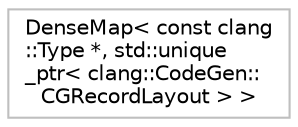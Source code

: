 digraph "Graphical Class Hierarchy"
{
 // LATEX_PDF_SIZE
  bgcolor="transparent";
  edge [fontname="Helvetica",fontsize="10",labelfontname="Helvetica",labelfontsize="10"];
  node [fontname="Helvetica",fontsize="10",shape=record];
  rankdir="LR";
  Node0 [label="DenseMap\< const clang\l::Type *, std::unique\l_ptr\< clang::CodeGen::\lCGRecordLayout \> \>",height=0.2,width=0.4,color="grey75",tooltip=" "];
}
